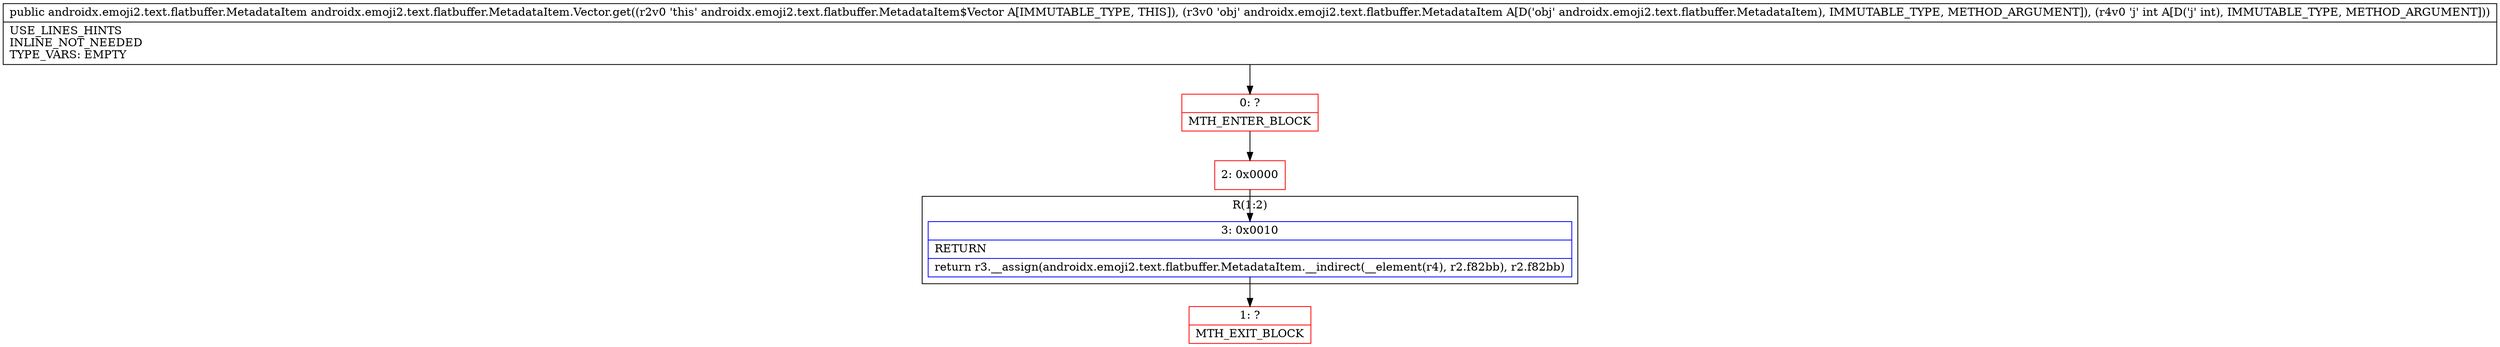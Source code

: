 digraph "CFG forandroidx.emoji2.text.flatbuffer.MetadataItem.Vector.get(Landroidx\/emoji2\/text\/flatbuffer\/MetadataItem;I)Landroidx\/emoji2\/text\/flatbuffer\/MetadataItem;" {
subgraph cluster_Region_1841357664 {
label = "R(1:2)";
node [shape=record,color=blue];
Node_3 [shape=record,label="{3\:\ 0x0010|RETURN\l|return r3.__assign(androidx.emoji2.text.flatbuffer.MetadataItem.__indirect(__element(r4), r2.f82bb), r2.f82bb)\l}"];
}
Node_0 [shape=record,color=red,label="{0\:\ ?|MTH_ENTER_BLOCK\l}"];
Node_2 [shape=record,color=red,label="{2\:\ 0x0000}"];
Node_1 [shape=record,color=red,label="{1\:\ ?|MTH_EXIT_BLOCK\l}"];
MethodNode[shape=record,label="{public androidx.emoji2.text.flatbuffer.MetadataItem androidx.emoji2.text.flatbuffer.MetadataItem.Vector.get((r2v0 'this' androidx.emoji2.text.flatbuffer.MetadataItem$Vector A[IMMUTABLE_TYPE, THIS]), (r3v0 'obj' androidx.emoji2.text.flatbuffer.MetadataItem A[D('obj' androidx.emoji2.text.flatbuffer.MetadataItem), IMMUTABLE_TYPE, METHOD_ARGUMENT]), (r4v0 'j' int A[D('j' int), IMMUTABLE_TYPE, METHOD_ARGUMENT]))  | USE_LINES_HINTS\lINLINE_NOT_NEEDED\lTYPE_VARS: EMPTY\l}"];
MethodNode -> Node_0;Node_3 -> Node_1;
Node_0 -> Node_2;
Node_2 -> Node_3;
}

